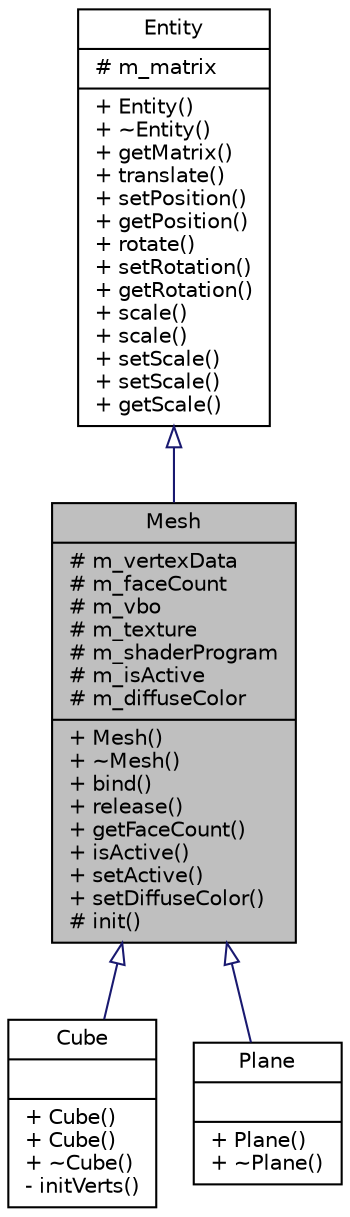 digraph "Mesh"
{
 // LATEX_PDF_SIZE
  edge [fontname="Helvetica",fontsize="10",labelfontname="Helvetica",labelfontsize="10"];
  node [fontname="Helvetica",fontsize="10",shape=record];
  Node1 [label="{Mesh\n|# m_vertexData\l# m_faceCount\l# m_vbo\l# m_texture\l# m_shaderProgram\l# m_isActive\l# m_diffuseColor\l|+ Mesh()\l+ ~Mesh()\l+ bind()\l+ release()\l+ getFaceCount()\l+ isActive()\l+ setActive()\l+ setDiffuseColor()\l# init()\l}",height=0.2,width=0.4,color="black", fillcolor="grey75", style="filled", fontcolor="black",tooltip=" "];
  Node2 -> Node1 [dir="back",color="midnightblue",fontsize="10",style="solid",arrowtail="onormal",fontname="Helvetica"];
  Node2 [label="{Entity\n|# m_matrix\l|+ Entity()\l+ ~Entity()\l+ getMatrix()\l+ translate()\l+ setPosition()\l+ getPosition()\l+ rotate()\l+ setRotation()\l+ getRotation()\l+ scale()\l+ scale()\l+ setScale()\l+ setScale()\l+ getScale()\l}",height=0.2,width=0.4,color="black", fillcolor="white", style="filled",URL="$class_entity.html",tooltip=" "];
  Node1 -> Node3 [dir="back",color="midnightblue",fontsize="10",style="solid",arrowtail="onormal",fontname="Helvetica"];
  Node3 [label="{Cube\n||+ Cube()\l+ Cube()\l+ ~Cube()\l- initVerts()\l}",height=0.2,width=0.4,color="black", fillcolor="white", style="filled",URL="$class_cube.html",tooltip=" "];
  Node1 -> Node4 [dir="back",color="midnightblue",fontsize="10",style="solid",arrowtail="onormal",fontname="Helvetica"];
  Node4 [label="{Plane\n||+ Plane()\l+ ~Plane()\l}",height=0.2,width=0.4,color="black", fillcolor="white", style="filled",URL="$class_plane.html",tooltip=" "];
}
